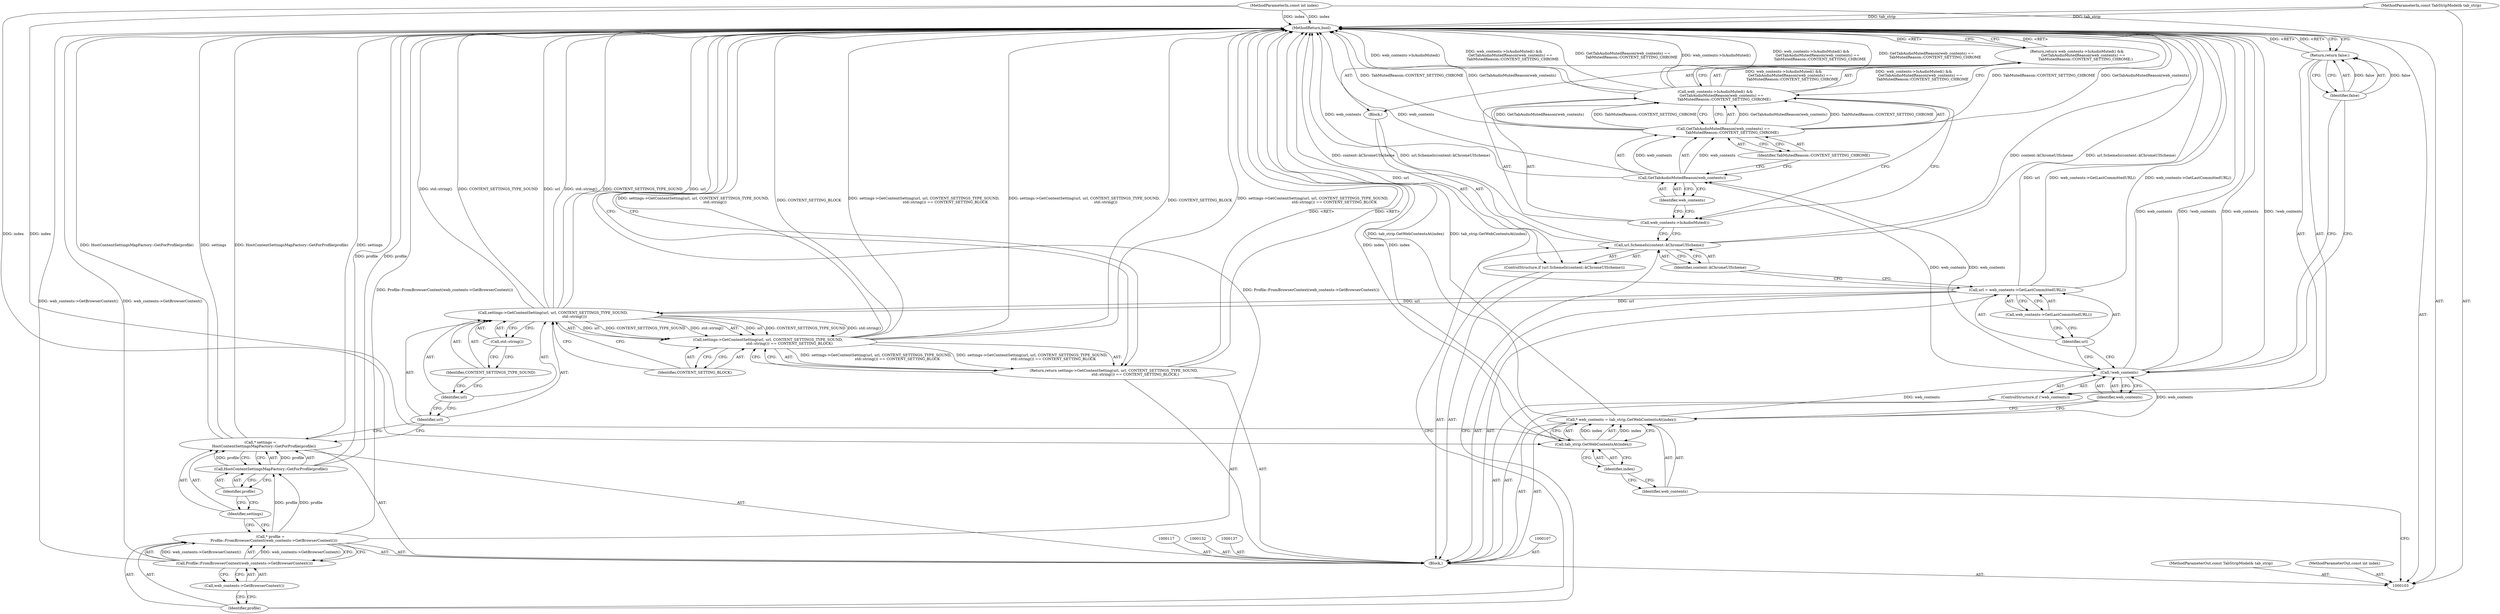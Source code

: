 digraph "0_Chrome_616568a633a3e2ae10537d14d3944d87ec382b8f" {
"1000150" [label="(MethodReturn,bool)"];
"1000104" [label="(MethodParameterIn,const TabStripModel& tab_strip)"];
"1000219" [label="(MethodParameterOut,const TabStripModel& tab_strip)"];
"1000105" [label="(MethodParameterIn,const int index)"];
"1000220" [label="(MethodParameterOut,const int index)"];
"1000106" [label="(Block,)"];
"1000120" [label="(Call,web_contents->GetLastCommittedURL())"];
"1000118" [label="(Call,url = web_contents->GetLastCommittedURL())"];
"1000119" [label="(Identifier,url)"];
"1000123" [label="(Identifier,content::kChromeUIScheme)"];
"1000121" [label="(ControlStructure,if (url.SchemeIs(content::kChromeUIScheme)))"];
"1000124" [label="(Block,)"];
"1000122" [label="(Call,url.SchemeIs(content::kChromeUIScheme))"];
"1000126" [label="(Call,web_contents->IsAudioMuted() &&\n           GetTabAudioMutedReason(web_contents) ==\n               TabMutedReason::CONTENT_SETTING_CHROME)"];
"1000127" [label="(Call,web_contents->IsAudioMuted())"];
"1000125" [label="(Return,return web_contents->IsAudioMuted() &&\n           GetTabAudioMutedReason(web_contents) ==\n               TabMutedReason::CONTENT_SETTING_CHROME;)"];
"1000128" [label="(Call,GetTabAudioMutedReason(web_contents) ==\n               TabMutedReason::CONTENT_SETTING_CHROME)"];
"1000129" [label="(Call,GetTabAudioMutedReason(web_contents))"];
"1000130" [label="(Identifier,web_contents)"];
"1000131" [label="(Identifier,TabMutedReason::CONTENT_SETTING_CHROME)"];
"1000134" [label="(Identifier,profile)"];
"1000133" [label="(Call,* profile =\n      Profile::FromBrowserContext(web_contents->GetBrowserContext()))"];
"1000136" [label="(Call,web_contents->GetBrowserContext())"];
"1000135" [label="(Call,Profile::FromBrowserContext(web_contents->GetBrowserContext()))"];
"1000108" [label="(Call,* web_contents = tab_strip.GetWebContentsAt(index))"];
"1000109" [label="(Identifier,web_contents)"];
"1000110" [label="(Call,tab_strip.GetWebContentsAt(index))"];
"1000111" [label="(Identifier,index)"];
"1000138" [label="(Call,* settings =\n      HostContentSettingsMapFactory::GetForProfile(profile))"];
"1000139" [label="(Identifier,settings)"];
"1000141" [label="(Identifier,profile)"];
"1000140" [label="(Call,HostContentSettingsMapFactory::GetForProfile(profile))"];
"1000142" [label="(Return,return settings->GetContentSetting(url, url, CONTENT_SETTINGS_TYPE_SOUND,\n                                     std::string()) == CONTENT_SETTING_BLOCK;)"];
"1000145" [label="(Identifier,url)"];
"1000146" [label="(Identifier,url)"];
"1000147" [label="(Identifier,CONTENT_SETTINGS_TYPE_SOUND)"];
"1000143" [label="(Call,settings->GetContentSetting(url, url, CONTENT_SETTINGS_TYPE_SOUND,\n                                     std::string()) == CONTENT_SETTING_BLOCK)"];
"1000144" [label="(Call,settings->GetContentSetting(url, url, CONTENT_SETTINGS_TYPE_SOUND,\n                                     std::string()))"];
"1000148" [label="(Call,std::string())"];
"1000149" [label="(Identifier,CONTENT_SETTING_BLOCK)"];
"1000112" [label="(ControlStructure,if (!web_contents))"];
"1000113" [label="(Call,!web_contents)"];
"1000114" [label="(Identifier,web_contents)"];
"1000116" [label="(Identifier,false)"];
"1000115" [label="(Return,return false;)"];
"1000150" -> "1000103"  [label="AST: "];
"1000150" -> "1000115"  [label="CFG: "];
"1000150" -> "1000125"  [label="CFG: "];
"1000150" -> "1000142"  [label="CFG: "];
"1000142" -> "1000150"  [label="DDG: <RET>"];
"1000125" -> "1000150"  [label="DDG: <RET>"];
"1000115" -> "1000150"  [label="DDG: <RET>"];
"1000104" -> "1000150"  [label="DDG: tab_strip"];
"1000105" -> "1000150"  [label="DDG: index"];
"1000113" -> "1000150"  [label="DDG: web_contents"];
"1000113" -> "1000150"  [label="DDG: !web_contents"];
"1000138" -> "1000150"  [label="DDG: HostContentSettingsMapFactory::GetForProfile(profile)"];
"1000138" -> "1000150"  [label="DDG: settings"];
"1000126" -> "1000150"  [label="DDG: web_contents->IsAudioMuted()"];
"1000126" -> "1000150"  [label="DDG: web_contents->IsAudioMuted() &&\n           GetTabAudioMutedReason(web_contents) ==\n               TabMutedReason::CONTENT_SETTING_CHROME"];
"1000126" -> "1000150"  [label="DDG: GetTabAudioMutedReason(web_contents) ==\n               TabMutedReason::CONTENT_SETTING_CHROME"];
"1000118" -> "1000150"  [label="DDG: url"];
"1000118" -> "1000150"  [label="DDG: web_contents->GetLastCommittedURL()"];
"1000144" -> "1000150"  [label="DDG: url"];
"1000144" -> "1000150"  [label="DDG: std::string()"];
"1000144" -> "1000150"  [label="DDG: CONTENT_SETTINGS_TYPE_SOUND"];
"1000128" -> "1000150"  [label="DDG: TabMutedReason::CONTENT_SETTING_CHROME"];
"1000128" -> "1000150"  [label="DDG: GetTabAudioMutedReason(web_contents)"];
"1000129" -> "1000150"  [label="DDG: web_contents"];
"1000122" -> "1000150"  [label="DDG: content::kChromeUIScheme"];
"1000122" -> "1000150"  [label="DDG: url.SchemeIs(content::kChromeUIScheme)"];
"1000140" -> "1000150"  [label="DDG: profile"];
"1000143" -> "1000150"  [label="DDG: settings->GetContentSetting(url, url, CONTENT_SETTINGS_TYPE_SOUND,\n                                     std::string())"];
"1000143" -> "1000150"  [label="DDG: CONTENT_SETTING_BLOCK"];
"1000143" -> "1000150"  [label="DDG: settings->GetContentSetting(url, url, CONTENT_SETTINGS_TYPE_SOUND,\n                                     std::string()) == CONTENT_SETTING_BLOCK"];
"1000133" -> "1000150"  [label="DDG: Profile::FromBrowserContext(web_contents->GetBrowserContext())"];
"1000108" -> "1000150"  [label="DDG: tab_strip.GetWebContentsAt(index)"];
"1000135" -> "1000150"  [label="DDG: web_contents->GetBrowserContext()"];
"1000110" -> "1000150"  [label="DDG: index"];
"1000104" -> "1000103"  [label="AST: "];
"1000104" -> "1000150"  [label="DDG: tab_strip"];
"1000219" -> "1000103"  [label="AST: "];
"1000105" -> "1000103"  [label="AST: "];
"1000105" -> "1000150"  [label="DDG: index"];
"1000105" -> "1000110"  [label="DDG: index"];
"1000220" -> "1000103"  [label="AST: "];
"1000106" -> "1000103"  [label="AST: "];
"1000107" -> "1000106"  [label="AST: "];
"1000108" -> "1000106"  [label="AST: "];
"1000112" -> "1000106"  [label="AST: "];
"1000117" -> "1000106"  [label="AST: "];
"1000118" -> "1000106"  [label="AST: "];
"1000121" -> "1000106"  [label="AST: "];
"1000132" -> "1000106"  [label="AST: "];
"1000133" -> "1000106"  [label="AST: "];
"1000137" -> "1000106"  [label="AST: "];
"1000138" -> "1000106"  [label="AST: "];
"1000142" -> "1000106"  [label="AST: "];
"1000120" -> "1000118"  [label="AST: "];
"1000120" -> "1000119"  [label="CFG: "];
"1000118" -> "1000120"  [label="CFG: "];
"1000118" -> "1000106"  [label="AST: "];
"1000118" -> "1000120"  [label="CFG: "];
"1000119" -> "1000118"  [label="AST: "];
"1000120" -> "1000118"  [label="AST: "];
"1000123" -> "1000118"  [label="CFG: "];
"1000118" -> "1000150"  [label="DDG: url"];
"1000118" -> "1000150"  [label="DDG: web_contents->GetLastCommittedURL()"];
"1000118" -> "1000144"  [label="DDG: url"];
"1000119" -> "1000118"  [label="AST: "];
"1000119" -> "1000113"  [label="CFG: "];
"1000120" -> "1000119"  [label="CFG: "];
"1000123" -> "1000122"  [label="AST: "];
"1000123" -> "1000118"  [label="CFG: "];
"1000122" -> "1000123"  [label="CFG: "];
"1000121" -> "1000106"  [label="AST: "];
"1000122" -> "1000121"  [label="AST: "];
"1000124" -> "1000121"  [label="AST: "];
"1000124" -> "1000121"  [label="AST: "];
"1000125" -> "1000124"  [label="AST: "];
"1000122" -> "1000121"  [label="AST: "];
"1000122" -> "1000123"  [label="CFG: "];
"1000123" -> "1000122"  [label="AST: "];
"1000127" -> "1000122"  [label="CFG: "];
"1000134" -> "1000122"  [label="CFG: "];
"1000122" -> "1000150"  [label="DDG: content::kChromeUIScheme"];
"1000122" -> "1000150"  [label="DDG: url.SchemeIs(content::kChromeUIScheme)"];
"1000126" -> "1000125"  [label="AST: "];
"1000126" -> "1000127"  [label="CFG: "];
"1000126" -> "1000128"  [label="CFG: "];
"1000127" -> "1000126"  [label="AST: "];
"1000128" -> "1000126"  [label="AST: "];
"1000125" -> "1000126"  [label="CFG: "];
"1000126" -> "1000150"  [label="DDG: web_contents->IsAudioMuted()"];
"1000126" -> "1000150"  [label="DDG: web_contents->IsAudioMuted() &&\n           GetTabAudioMutedReason(web_contents) ==\n               TabMutedReason::CONTENT_SETTING_CHROME"];
"1000126" -> "1000150"  [label="DDG: GetTabAudioMutedReason(web_contents) ==\n               TabMutedReason::CONTENT_SETTING_CHROME"];
"1000126" -> "1000125"  [label="DDG: web_contents->IsAudioMuted() &&\n           GetTabAudioMutedReason(web_contents) ==\n               TabMutedReason::CONTENT_SETTING_CHROME"];
"1000128" -> "1000126"  [label="DDG: GetTabAudioMutedReason(web_contents)"];
"1000128" -> "1000126"  [label="DDG: TabMutedReason::CONTENT_SETTING_CHROME"];
"1000127" -> "1000126"  [label="AST: "];
"1000127" -> "1000122"  [label="CFG: "];
"1000130" -> "1000127"  [label="CFG: "];
"1000126" -> "1000127"  [label="CFG: "];
"1000125" -> "1000124"  [label="AST: "];
"1000125" -> "1000126"  [label="CFG: "];
"1000126" -> "1000125"  [label="AST: "];
"1000150" -> "1000125"  [label="CFG: "];
"1000125" -> "1000150"  [label="DDG: <RET>"];
"1000126" -> "1000125"  [label="DDG: web_contents->IsAudioMuted() &&\n           GetTabAudioMutedReason(web_contents) ==\n               TabMutedReason::CONTENT_SETTING_CHROME"];
"1000128" -> "1000126"  [label="AST: "];
"1000128" -> "1000131"  [label="CFG: "];
"1000129" -> "1000128"  [label="AST: "];
"1000131" -> "1000128"  [label="AST: "];
"1000126" -> "1000128"  [label="CFG: "];
"1000128" -> "1000150"  [label="DDG: TabMutedReason::CONTENT_SETTING_CHROME"];
"1000128" -> "1000150"  [label="DDG: GetTabAudioMutedReason(web_contents)"];
"1000128" -> "1000126"  [label="DDG: GetTabAudioMutedReason(web_contents)"];
"1000128" -> "1000126"  [label="DDG: TabMutedReason::CONTENT_SETTING_CHROME"];
"1000129" -> "1000128"  [label="DDG: web_contents"];
"1000129" -> "1000128"  [label="AST: "];
"1000129" -> "1000130"  [label="CFG: "];
"1000130" -> "1000129"  [label="AST: "];
"1000131" -> "1000129"  [label="CFG: "];
"1000129" -> "1000150"  [label="DDG: web_contents"];
"1000129" -> "1000128"  [label="DDG: web_contents"];
"1000113" -> "1000129"  [label="DDG: web_contents"];
"1000130" -> "1000129"  [label="AST: "];
"1000130" -> "1000127"  [label="CFG: "];
"1000129" -> "1000130"  [label="CFG: "];
"1000131" -> "1000128"  [label="AST: "];
"1000131" -> "1000129"  [label="CFG: "];
"1000128" -> "1000131"  [label="CFG: "];
"1000134" -> "1000133"  [label="AST: "];
"1000134" -> "1000122"  [label="CFG: "];
"1000136" -> "1000134"  [label="CFG: "];
"1000133" -> "1000106"  [label="AST: "];
"1000133" -> "1000135"  [label="CFG: "];
"1000134" -> "1000133"  [label="AST: "];
"1000135" -> "1000133"  [label="AST: "];
"1000139" -> "1000133"  [label="CFG: "];
"1000133" -> "1000150"  [label="DDG: Profile::FromBrowserContext(web_contents->GetBrowserContext())"];
"1000135" -> "1000133"  [label="DDG: web_contents->GetBrowserContext()"];
"1000133" -> "1000140"  [label="DDG: profile"];
"1000136" -> "1000135"  [label="AST: "];
"1000136" -> "1000134"  [label="CFG: "];
"1000135" -> "1000136"  [label="CFG: "];
"1000135" -> "1000133"  [label="AST: "];
"1000135" -> "1000136"  [label="CFG: "];
"1000136" -> "1000135"  [label="AST: "];
"1000133" -> "1000135"  [label="CFG: "];
"1000135" -> "1000150"  [label="DDG: web_contents->GetBrowserContext()"];
"1000135" -> "1000133"  [label="DDG: web_contents->GetBrowserContext()"];
"1000108" -> "1000106"  [label="AST: "];
"1000108" -> "1000110"  [label="CFG: "];
"1000109" -> "1000108"  [label="AST: "];
"1000110" -> "1000108"  [label="AST: "];
"1000114" -> "1000108"  [label="CFG: "];
"1000108" -> "1000150"  [label="DDG: tab_strip.GetWebContentsAt(index)"];
"1000110" -> "1000108"  [label="DDG: index"];
"1000108" -> "1000113"  [label="DDG: web_contents"];
"1000109" -> "1000108"  [label="AST: "];
"1000109" -> "1000103"  [label="CFG: "];
"1000111" -> "1000109"  [label="CFG: "];
"1000110" -> "1000108"  [label="AST: "];
"1000110" -> "1000111"  [label="CFG: "];
"1000111" -> "1000110"  [label="AST: "];
"1000108" -> "1000110"  [label="CFG: "];
"1000110" -> "1000150"  [label="DDG: index"];
"1000110" -> "1000108"  [label="DDG: index"];
"1000105" -> "1000110"  [label="DDG: index"];
"1000111" -> "1000110"  [label="AST: "];
"1000111" -> "1000109"  [label="CFG: "];
"1000110" -> "1000111"  [label="CFG: "];
"1000138" -> "1000106"  [label="AST: "];
"1000138" -> "1000140"  [label="CFG: "];
"1000139" -> "1000138"  [label="AST: "];
"1000140" -> "1000138"  [label="AST: "];
"1000145" -> "1000138"  [label="CFG: "];
"1000138" -> "1000150"  [label="DDG: HostContentSettingsMapFactory::GetForProfile(profile)"];
"1000138" -> "1000150"  [label="DDG: settings"];
"1000140" -> "1000138"  [label="DDG: profile"];
"1000139" -> "1000138"  [label="AST: "];
"1000139" -> "1000133"  [label="CFG: "];
"1000141" -> "1000139"  [label="CFG: "];
"1000141" -> "1000140"  [label="AST: "];
"1000141" -> "1000139"  [label="CFG: "];
"1000140" -> "1000141"  [label="CFG: "];
"1000140" -> "1000138"  [label="AST: "];
"1000140" -> "1000141"  [label="CFG: "];
"1000141" -> "1000140"  [label="AST: "];
"1000138" -> "1000140"  [label="CFG: "];
"1000140" -> "1000150"  [label="DDG: profile"];
"1000140" -> "1000138"  [label="DDG: profile"];
"1000133" -> "1000140"  [label="DDG: profile"];
"1000142" -> "1000106"  [label="AST: "];
"1000142" -> "1000143"  [label="CFG: "];
"1000143" -> "1000142"  [label="AST: "];
"1000150" -> "1000142"  [label="CFG: "];
"1000142" -> "1000150"  [label="DDG: <RET>"];
"1000143" -> "1000142"  [label="DDG: settings->GetContentSetting(url, url, CONTENT_SETTINGS_TYPE_SOUND,\n                                     std::string()) == CONTENT_SETTING_BLOCK"];
"1000145" -> "1000144"  [label="AST: "];
"1000145" -> "1000138"  [label="CFG: "];
"1000146" -> "1000145"  [label="CFG: "];
"1000146" -> "1000144"  [label="AST: "];
"1000146" -> "1000145"  [label="CFG: "];
"1000147" -> "1000146"  [label="CFG: "];
"1000147" -> "1000144"  [label="AST: "];
"1000147" -> "1000146"  [label="CFG: "];
"1000148" -> "1000147"  [label="CFG: "];
"1000143" -> "1000142"  [label="AST: "];
"1000143" -> "1000149"  [label="CFG: "];
"1000144" -> "1000143"  [label="AST: "];
"1000149" -> "1000143"  [label="AST: "];
"1000142" -> "1000143"  [label="CFG: "];
"1000143" -> "1000150"  [label="DDG: settings->GetContentSetting(url, url, CONTENT_SETTINGS_TYPE_SOUND,\n                                     std::string())"];
"1000143" -> "1000150"  [label="DDG: CONTENT_SETTING_BLOCK"];
"1000143" -> "1000150"  [label="DDG: settings->GetContentSetting(url, url, CONTENT_SETTINGS_TYPE_SOUND,\n                                     std::string()) == CONTENT_SETTING_BLOCK"];
"1000143" -> "1000142"  [label="DDG: settings->GetContentSetting(url, url, CONTENT_SETTINGS_TYPE_SOUND,\n                                     std::string()) == CONTENT_SETTING_BLOCK"];
"1000144" -> "1000143"  [label="DDG: url"];
"1000144" -> "1000143"  [label="DDG: CONTENT_SETTINGS_TYPE_SOUND"];
"1000144" -> "1000143"  [label="DDG: std::string()"];
"1000144" -> "1000143"  [label="AST: "];
"1000144" -> "1000148"  [label="CFG: "];
"1000145" -> "1000144"  [label="AST: "];
"1000146" -> "1000144"  [label="AST: "];
"1000147" -> "1000144"  [label="AST: "];
"1000148" -> "1000144"  [label="AST: "];
"1000149" -> "1000144"  [label="CFG: "];
"1000144" -> "1000150"  [label="DDG: url"];
"1000144" -> "1000150"  [label="DDG: std::string()"];
"1000144" -> "1000150"  [label="DDG: CONTENT_SETTINGS_TYPE_SOUND"];
"1000144" -> "1000143"  [label="DDG: url"];
"1000144" -> "1000143"  [label="DDG: CONTENT_SETTINGS_TYPE_SOUND"];
"1000144" -> "1000143"  [label="DDG: std::string()"];
"1000118" -> "1000144"  [label="DDG: url"];
"1000148" -> "1000144"  [label="AST: "];
"1000148" -> "1000147"  [label="CFG: "];
"1000144" -> "1000148"  [label="CFG: "];
"1000149" -> "1000143"  [label="AST: "];
"1000149" -> "1000144"  [label="CFG: "];
"1000143" -> "1000149"  [label="CFG: "];
"1000112" -> "1000106"  [label="AST: "];
"1000113" -> "1000112"  [label="AST: "];
"1000115" -> "1000112"  [label="AST: "];
"1000113" -> "1000112"  [label="AST: "];
"1000113" -> "1000114"  [label="CFG: "];
"1000114" -> "1000113"  [label="AST: "];
"1000116" -> "1000113"  [label="CFG: "];
"1000119" -> "1000113"  [label="CFG: "];
"1000113" -> "1000150"  [label="DDG: web_contents"];
"1000113" -> "1000150"  [label="DDG: !web_contents"];
"1000108" -> "1000113"  [label="DDG: web_contents"];
"1000113" -> "1000129"  [label="DDG: web_contents"];
"1000114" -> "1000113"  [label="AST: "];
"1000114" -> "1000108"  [label="CFG: "];
"1000113" -> "1000114"  [label="CFG: "];
"1000116" -> "1000115"  [label="AST: "];
"1000116" -> "1000113"  [label="CFG: "];
"1000115" -> "1000116"  [label="CFG: "];
"1000116" -> "1000115"  [label="DDG: false"];
"1000115" -> "1000112"  [label="AST: "];
"1000115" -> "1000116"  [label="CFG: "];
"1000116" -> "1000115"  [label="AST: "];
"1000150" -> "1000115"  [label="CFG: "];
"1000115" -> "1000150"  [label="DDG: <RET>"];
"1000116" -> "1000115"  [label="DDG: false"];
}

